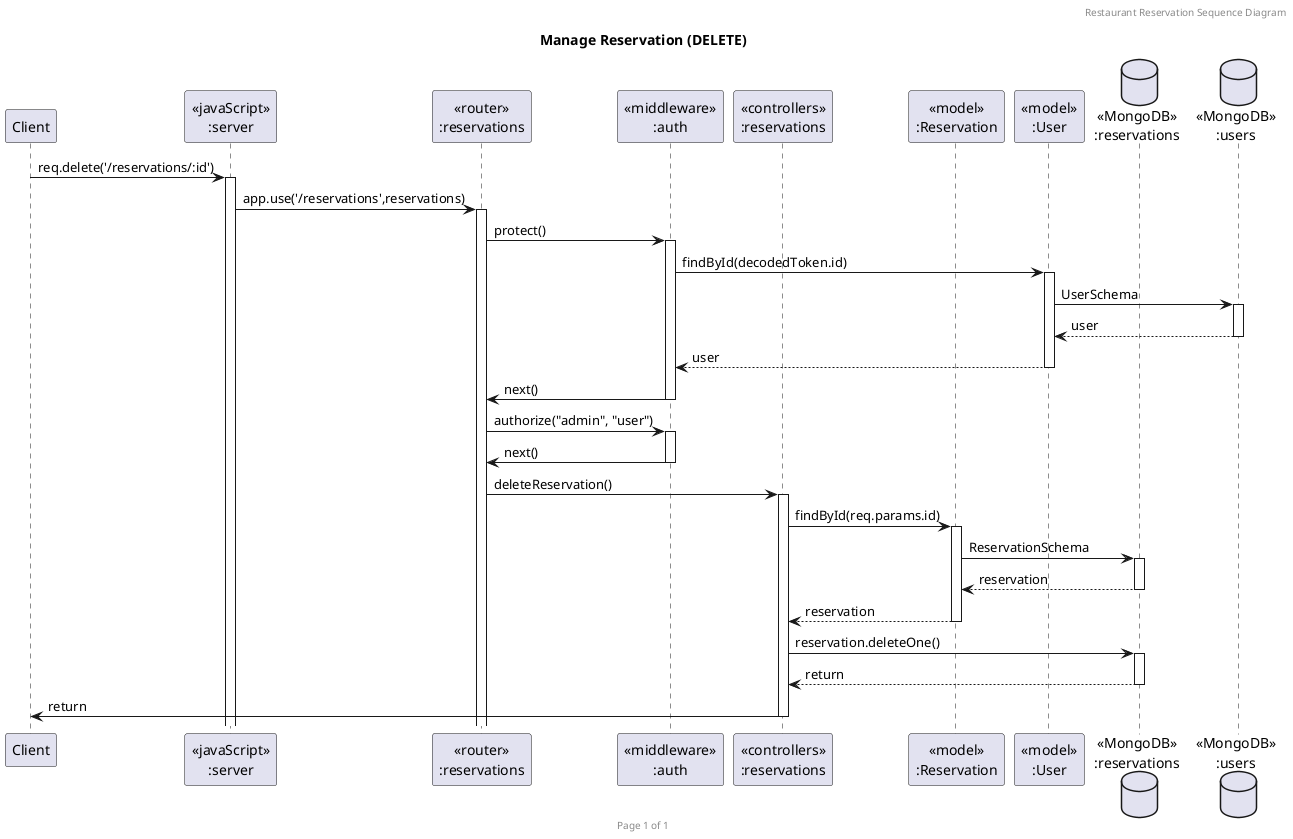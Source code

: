 @startuml Manage Reservation (DELETE)

header Restaurant Reservation Sequence Diagram
footer Page %page% of %lastpage%
title "Manage Reservation (DELETE)"

participant "Client" as client
participant "<<javaScript>>\n:server" as server
participant "<<router>>\n:reservations" as routerReservations
participant "<<middleware>>\n:auth" as middlewareAuth
participant "<<controllers>>\n:reservations" as controllersReservations
participant "<<model>>\n:Reservation" as modelReservation
participant "<<model>>\n:User" as modelUser
database "<<MongoDB>>\n:reservations" as ReservationsDatabase
database "<<MongoDB>>\n:users" as UsersDatabase

' DELETE
client->server ++:req.delete('/reservations/:id')
server->routerReservations ++:app.use('/reservations',reservations)
routerReservations -> middlewareAuth ++:protect()
middlewareAuth -> modelUser ++:findById(decodedToken.id)
modelUser -> UsersDatabase ++:UserSchema
UsersDatabase --> modelUser --:user
modelUser --> middlewareAuth --:user
middlewareAuth -> routerReservations --:next()
routerReservations -> middlewareAuth ++:authorize("admin", "user")
middlewareAuth -> routerReservations --:next()
routerReservations -> controllersReservations ++:deleteReservation()

controllersReservations -> modelReservation ++:findById(req.params.id)
modelReservation ->ReservationsDatabase ++: ReservationSchema
ReservationsDatabase --> modelReservation --: reservation
controllersReservations <-- modelReservation --:reservation

controllersReservations->ReservationsDatabase ++:reservation.deleteOne()
controllersReservations <-- ReservationsDatabase --: return
controllersReservations->client --:return

@enduml